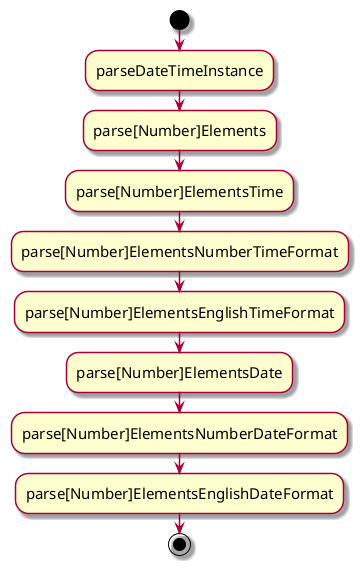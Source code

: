 @startuml
skin rose
skinparam ActivityFontSize 15
skinparam ArrowFontSize 12
start
:parseDateTimeInstance;
:parse[Number]Elements;
:parse[Number]ElementsTime;
:parse[Number]ElementsNumberTimeFormat;
:parse[Number]ElementsEnglishTimeFormat;
:parse[Number]ElementsDate;
:parse[Number]ElementsNumberDateFormat;
:parse[Number]ElementsEnglishDateFormat;
stop
@enduml

